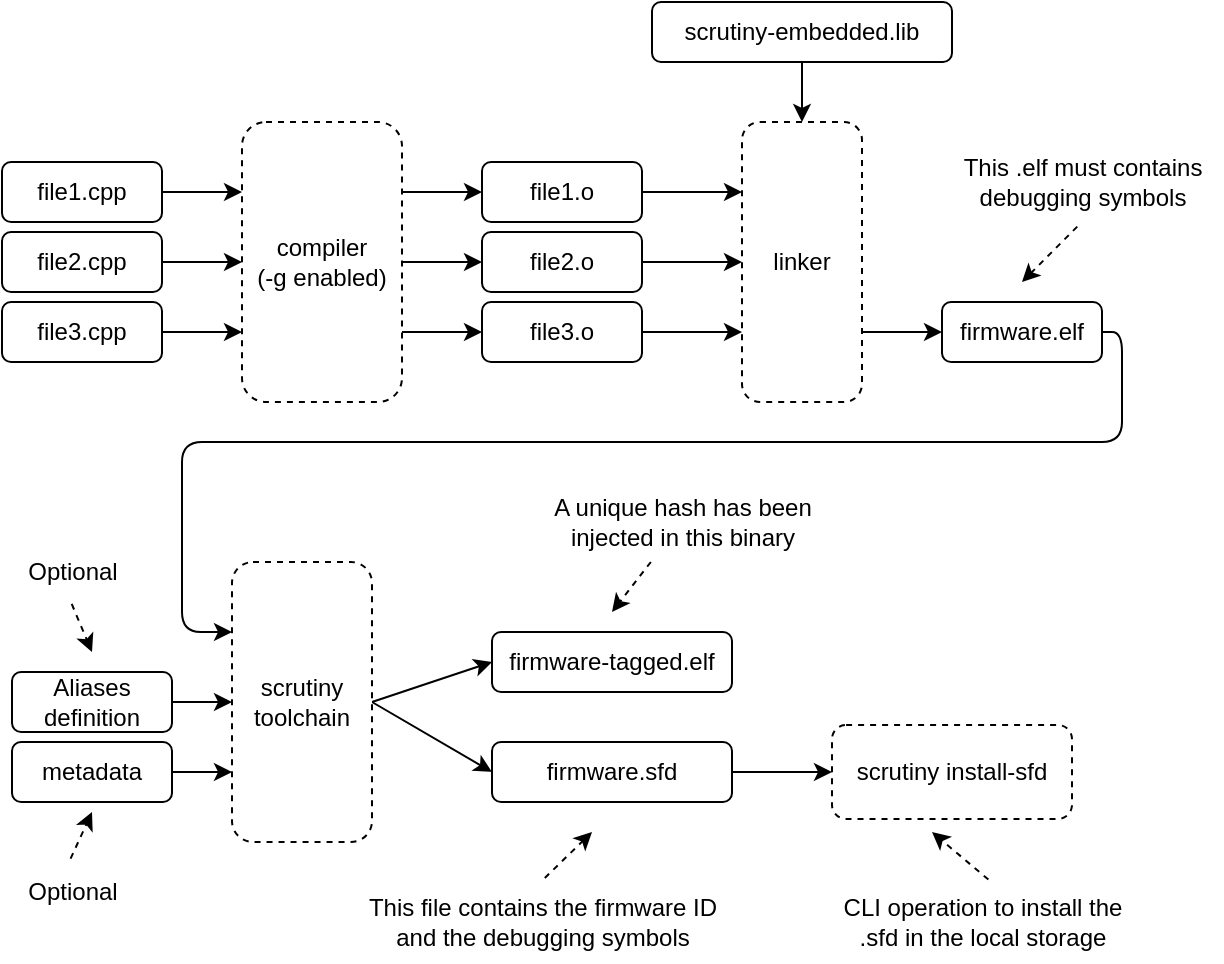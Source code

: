 <mxfile scale="2" border="0">
    <diagram id="NbutCFTe5f3lBqVtXEUB" name="Page-1">
        <mxGraphModel dx="945" dy="414" grid="1" gridSize="10" guides="1" tooltips="1" connect="1" arrows="1" fold="1" page="1" pageScale="1" pageWidth="850" pageHeight="1100" math="0" shadow="0">
            <root>
                <mxCell id="0"/>
                <mxCell id="1" parent="0"/>
                <mxCell id="6" style="edgeStyle=none;html=1;exitX=1;exitY=0.5;exitDx=0;exitDy=0;entryX=0;entryY=0.25;entryDx=0;entryDy=0;" edge="1" parent="1" source="2" target="5">
                    <mxGeometry relative="1" as="geometry"/>
                </mxCell>
                <mxCell id="2" value="file1.cpp" style="rounded=1;whiteSpace=wrap;html=1;" vertex="1" parent="1">
                    <mxGeometry x="130" y="120" width="80" height="30" as="geometry"/>
                </mxCell>
                <mxCell id="7" style="edgeStyle=none;html=1;exitX=1;exitY=0.5;exitDx=0;exitDy=0;entryX=0;entryY=0.5;entryDx=0;entryDy=0;" edge="1" parent="1" source="3" target="5">
                    <mxGeometry relative="1" as="geometry"/>
                </mxCell>
                <mxCell id="3" value="file2.cpp" style="rounded=1;whiteSpace=wrap;html=1;" vertex="1" parent="1">
                    <mxGeometry x="130" y="155" width="80" height="30" as="geometry"/>
                </mxCell>
                <mxCell id="9" style="edgeStyle=none;html=1;exitX=1;exitY=0.5;exitDx=0;exitDy=0;entryX=0;entryY=0.75;entryDx=0;entryDy=0;" edge="1" parent="1" source="4" target="5">
                    <mxGeometry relative="1" as="geometry"/>
                </mxCell>
                <mxCell id="4" value="file3.cpp" style="rounded=1;whiteSpace=wrap;html=1;" vertex="1" parent="1">
                    <mxGeometry x="130" y="190" width="80" height="30" as="geometry"/>
                </mxCell>
                <mxCell id="13" style="edgeStyle=none;html=1;exitX=1;exitY=0.25;exitDx=0;exitDy=0;entryX=0;entryY=0.5;entryDx=0;entryDy=0;" edge="1" parent="1" source="5" target="10">
                    <mxGeometry relative="1" as="geometry"/>
                </mxCell>
                <mxCell id="14" style="edgeStyle=none;html=1;exitX=1;exitY=0.5;exitDx=0;exitDy=0;entryX=0;entryY=0.5;entryDx=0;entryDy=0;" edge="1" parent="1" source="5" target="11">
                    <mxGeometry relative="1" as="geometry"/>
                </mxCell>
                <mxCell id="15" style="edgeStyle=none;html=1;exitX=1;exitY=0.75;exitDx=0;exitDy=0;entryX=0;entryY=0.5;entryDx=0;entryDy=0;" edge="1" parent="1" source="5" target="12">
                    <mxGeometry relative="1" as="geometry"/>
                </mxCell>
                <mxCell id="5" value="compiler&lt;br&gt;(-g enabled)" style="rounded=1;whiteSpace=wrap;html=1;dashed=1;" vertex="1" parent="1">
                    <mxGeometry x="250" y="100" width="80" height="140" as="geometry"/>
                </mxCell>
                <mxCell id="17" style="edgeStyle=none;html=1;exitX=1;exitY=0.5;exitDx=0;exitDy=0;entryX=0;entryY=0.25;entryDx=0;entryDy=0;" edge="1" parent="1" source="10" target="16">
                    <mxGeometry relative="1" as="geometry"/>
                </mxCell>
                <mxCell id="10" value="file1.o" style="rounded=1;whiteSpace=wrap;html=1;" vertex="1" parent="1">
                    <mxGeometry x="370" y="120" width="80" height="30" as="geometry"/>
                </mxCell>
                <mxCell id="18" style="edgeStyle=none;html=1;exitX=1;exitY=0.5;exitDx=0;exitDy=0;" edge="1" parent="1" source="11" target="16">
                    <mxGeometry relative="1" as="geometry"/>
                </mxCell>
                <mxCell id="11" value="file2.o" style="rounded=1;whiteSpace=wrap;html=1;" vertex="1" parent="1">
                    <mxGeometry x="370" y="155" width="80" height="30" as="geometry"/>
                </mxCell>
                <mxCell id="19" style="edgeStyle=none;html=1;exitX=1;exitY=0.5;exitDx=0;exitDy=0;entryX=0;entryY=0.75;entryDx=0;entryDy=0;" edge="1" parent="1" source="12" target="16">
                    <mxGeometry relative="1" as="geometry"/>
                </mxCell>
                <mxCell id="12" value="file3.o" style="rounded=1;whiteSpace=wrap;html=1;" vertex="1" parent="1">
                    <mxGeometry x="370" y="190" width="80" height="30" as="geometry"/>
                </mxCell>
                <mxCell id="23" value="" style="edgeStyle=none;html=1;exitX=1;exitY=0.75;exitDx=0;exitDy=0;" edge="1" parent="1" source="16" target="21">
                    <mxGeometry relative="1" as="geometry"/>
                </mxCell>
                <mxCell id="16" value="linker" style="rounded=1;whiteSpace=wrap;html=1;dashed=1;" vertex="1" parent="1">
                    <mxGeometry x="500" y="100" width="60" height="140" as="geometry"/>
                </mxCell>
                <mxCell id="64" style="edgeStyle=orthogonalEdgeStyle;html=1;exitX=1;exitY=0.5;exitDx=0;exitDy=0;entryX=0;entryY=0.25;entryDx=0;entryDy=0;" edge="1" parent="1" source="21" target="24">
                    <mxGeometry relative="1" as="geometry">
                        <Array as="points">
                            <mxPoint x="690" y="205"/>
                            <mxPoint x="690" y="260"/>
                            <mxPoint x="220" y="260"/>
                            <mxPoint x="220" y="355"/>
                        </Array>
                    </mxGeometry>
                </mxCell>
                <mxCell id="21" value="firmware.elf" style="rounded=1;whiteSpace=wrap;html=1;" vertex="1" parent="1">
                    <mxGeometry x="600" y="190" width="80" height="30" as="geometry"/>
                </mxCell>
                <mxCell id="28" style="edgeStyle=none;html=1;exitX=1;exitY=0.5;exitDx=0;exitDy=0;entryX=0;entryY=0.5;entryDx=0;entryDy=0;" edge="1" parent="1" source="24" target="27">
                    <mxGeometry relative="1" as="geometry"/>
                </mxCell>
                <mxCell id="30" style="edgeStyle=none;html=1;exitX=1;exitY=0.5;exitDx=0;exitDy=0;entryX=0;entryY=0.5;entryDx=0;entryDy=0;" edge="1" parent="1" source="24" target="29">
                    <mxGeometry relative="1" as="geometry"/>
                </mxCell>
                <mxCell id="24" value="scrutiny&lt;br&gt;toolchain" style="rounded=1;whiteSpace=wrap;html=1;dashed=1;" vertex="1" parent="1">
                    <mxGeometry x="245" y="320" width="70" height="140" as="geometry"/>
                </mxCell>
                <mxCell id="27" value="firmware-tagged.elf" style="rounded=1;whiteSpace=wrap;html=1;" vertex="1" parent="1">
                    <mxGeometry x="375" y="355" width="120" height="30" as="geometry"/>
                </mxCell>
                <mxCell id="55" style="edgeStyle=orthogonalEdgeStyle;html=1;exitX=1;exitY=0.5;exitDx=0;exitDy=0;entryX=0;entryY=0.5;entryDx=0;entryDy=0;" edge="1" parent="1" source="29" target="54">
                    <mxGeometry relative="1" as="geometry"/>
                </mxCell>
                <mxCell id="29" value="firmware.sfd" style="rounded=1;whiteSpace=wrap;html=1;" vertex="1" parent="1">
                    <mxGeometry x="375" y="410" width="120" height="30" as="geometry"/>
                </mxCell>
                <mxCell id="34" style="edgeStyle=none;html=1;exitX=1;exitY=0.5;exitDx=0;exitDy=0;entryX=0;entryY=0.5;entryDx=0;entryDy=0;" edge="1" parent="1" source="31" target="24">
                    <mxGeometry relative="1" as="geometry"/>
                </mxCell>
                <mxCell id="31" value="Aliases definition" style="rounded=1;whiteSpace=wrap;html=1;" vertex="1" parent="1">
                    <mxGeometry x="135" y="375" width="80" height="30" as="geometry"/>
                </mxCell>
                <mxCell id="33" style="edgeStyle=none;html=1;exitX=1;exitY=0.5;exitDx=0;exitDy=0;entryX=0;entryY=0.75;entryDx=0;entryDy=0;" edge="1" parent="1" source="32" target="24">
                    <mxGeometry relative="1" as="geometry">
                        <mxPoint x="235" y="450" as="targetPoint"/>
                    </mxGeometry>
                </mxCell>
                <mxCell id="32" value="metadata" style="rounded=1;whiteSpace=wrap;html=1;" vertex="1" parent="1">
                    <mxGeometry x="135" y="410" width="80" height="30" as="geometry"/>
                </mxCell>
                <mxCell id="40" value="" style="edgeStyle=none;html=1;dashed=1;" edge="1" parent="1" source="39">
                    <mxGeometry relative="1" as="geometry">
                        <mxPoint x="435" y="345" as="targetPoint"/>
                    </mxGeometry>
                </mxCell>
                <mxCell id="39" value="A unique hash has been &lt;br&gt;injected in this binary" style="text;html=1;align=center;verticalAlign=middle;resizable=0;points=[];autosize=1;strokeColor=none;fillColor=none;" vertex="1" parent="1">
                    <mxGeometry x="395" y="280" width="150" height="40" as="geometry"/>
                </mxCell>
                <mxCell id="43" value="This file contains the firmware ID &lt;br&gt;and the debugging symbols" style="text;html=1;align=center;verticalAlign=middle;resizable=0;points=[];autosize=1;strokeColor=none;fillColor=none;" vertex="1" parent="1">
                    <mxGeometry x="300" y="480" width="200" height="40" as="geometry"/>
                </mxCell>
                <mxCell id="44" value="" style="edgeStyle=none;html=1;dashed=1;exitX=0.507;exitY=-0.05;exitDx=0;exitDy=0;exitPerimeter=0;" edge="1" parent="1" source="43">
                    <mxGeometry relative="1" as="geometry">
                        <mxPoint x="555" y="520" as="sourcePoint"/>
                        <mxPoint x="425" y="455" as="targetPoint"/>
                    </mxGeometry>
                </mxCell>
                <mxCell id="50" value="" style="edgeStyle=none;html=1;dashed=1;exitX=0.498;exitY=1.033;exitDx=0;exitDy=0;exitPerimeter=0;" edge="1" parent="1" source="58">
                    <mxGeometry relative="1" as="geometry">
                        <mxPoint x="55" y="430" as="sourcePoint"/>
                        <mxPoint x="175" y="365" as="targetPoint"/>
                    </mxGeometry>
                </mxCell>
                <mxCell id="51" value="" style="edgeStyle=none;html=1;dashed=1;exitX=0.49;exitY=-0.056;exitDx=0;exitDy=0;exitPerimeter=0;" edge="1" parent="1" source="59">
                    <mxGeometry relative="1" as="geometry">
                        <mxPoint x="175" y="465" as="sourcePoint"/>
                        <mxPoint x="175" y="445" as="targetPoint"/>
                    </mxGeometry>
                </mxCell>
                <mxCell id="52" value="This .elf must contains &lt;br&gt;debugging symbols" style="text;html=1;align=center;verticalAlign=middle;resizable=0;points=[];autosize=1;strokeColor=none;fillColor=none;" vertex="1" parent="1">
                    <mxGeometry x="600" y="110" width="140" height="40" as="geometry"/>
                </mxCell>
                <mxCell id="53" value="" style="edgeStyle=none;html=1;dashed=1;exitX=0.483;exitY=1.058;exitDx=0;exitDy=0;exitPerimeter=0;" edge="1" parent="1" source="52">
                    <mxGeometry relative="1" as="geometry">
                        <mxPoint x="679.5" y="100" as="sourcePoint"/>
                        <mxPoint x="640" y="180" as="targetPoint"/>
                    </mxGeometry>
                </mxCell>
                <mxCell id="54" value="scrutiny install-sfd" style="rounded=1;whiteSpace=wrap;html=1;dashed=1;" vertex="1" parent="1">
                    <mxGeometry x="545" y="401.5" width="120" height="47" as="geometry"/>
                </mxCell>
                <mxCell id="56" value="CLI operation to install the &lt;br&gt;.sfd in the local storage" style="text;html=1;align=center;verticalAlign=middle;resizable=0;points=[];autosize=1;strokeColor=none;fillColor=none;" vertex="1" parent="1">
                    <mxGeometry x="540" y="480" width="160" height="40" as="geometry"/>
                </mxCell>
                <mxCell id="57" value="" style="edgeStyle=none;html=1;dashed=1;exitX=0.52;exitY=-0.03;exitDx=0;exitDy=0;exitPerimeter=0;" edge="1" parent="1" source="56">
                    <mxGeometry relative="1" as="geometry">
                        <mxPoint x="615" y="505" as="sourcePoint"/>
                        <mxPoint x="595" y="455" as="targetPoint"/>
                    </mxGeometry>
                </mxCell>
                <mxCell id="58" value="Optional" style="text;html=1;align=center;verticalAlign=middle;resizable=0;points=[];autosize=1;strokeColor=none;fillColor=none;" vertex="1" parent="1">
                    <mxGeometry x="130" y="310" width="70" height="30" as="geometry"/>
                </mxCell>
                <mxCell id="59" value="Optional" style="text;html=1;align=center;verticalAlign=middle;resizable=0;points=[];autosize=1;strokeColor=none;fillColor=none;" vertex="1" parent="1">
                    <mxGeometry x="130" y="470" width="70" height="30" as="geometry"/>
                </mxCell>
                <mxCell id="63" value="" style="edgeStyle=orthogonalEdgeStyle;html=1;" edge="1" parent="1" source="61" target="16">
                    <mxGeometry relative="1" as="geometry"/>
                </mxCell>
                <mxCell id="61" value="scrutiny-embedded.lib" style="rounded=1;whiteSpace=wrap;html=1;" vertex="1" parent="1">
                    <mxGeometry x="455" y="40" width="150" height="30" as="geometry"/>
                </mxCell>
            </root>
        </mxGraphModel>
    </diagram>
</mxfile>